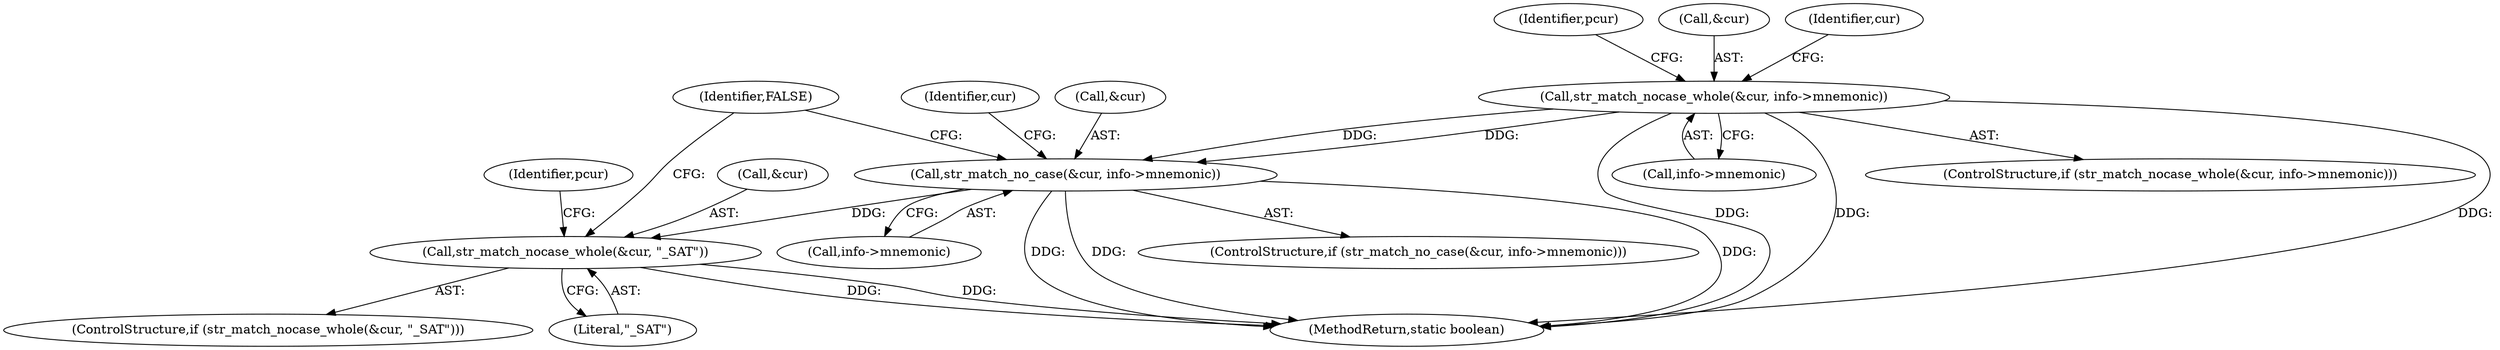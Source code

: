 digraph "0_virglrenderer_e534b51ca3c3cd25f3990589932a9ed711c59b27@pointer" {
"1002190" [label="(Call,str_match_nocase_whole(&cur, info->mnemonic))"];
"1002208" [label="(Call,str_match_no_case(&cur, info->mnemonic))"];
"1002216" [label="(Call,str_match_nocase_whole(&cur, \"_SAT\"))"];
"1002208" [label="(Call,str_match_no_case(&cur, info->mnemonic))"];
"1002199" [label="(Identifier,pcur)"];
"1002193" [label="(Call,info->mnemonic)"];
"1002232" [label="(Identifier,FALSE)"];
"1002191" [label="(Call,&cur)"];
"1002218" [label="(Identifier,cur)"];
"1004167" [label="(MethodReturn,static boolean)"];
"1002211" [label="(Call,info->mnemonic)"];
"1002215" [label="(ControlStructure,if (str_match_nocase_whole(&cur, \"_SAT\")))"];
"1002219" [label="(Literal,\"_SAT\")"];
"1002217" [label="(Call,&cur)"];
"1002207" [label="(ControlStructure,if (str_match_no_case(&cur, info->mnemonic)))"];
"1002209" [label="(Call,&cur)"];
"1002190" [label="(Call,str_match_nocase_whole(&cur, info->mnemonic))"];
"1002216" [label="(Call,str_match_nocase_whole(&cur, \"_SAT\"))"];
"1002210" [label="(Identifier,cur)"];
"1002223" [label="(Identifier,pcur)"];
"1002189" [label="(ControlStructure,if (str_match_nocase_whole(&cur, info->mnemonic)))"];
"1002190" -> "1002189"  [label="AST: "];
"1002190" -> "1002193"  [label="CFG: "];
"1002191" -> "1002190"  [label="AST: "];
"1002193" -> "1002190"  [label="AST: "];
"1002199" -> "1002190"  [label="CFG: "];
"1002210" -> "1002190"  [label="CFG: "];
"1002190" -> "1004167"  [label="DDG: "];
"1002190" -> "1004167"  [label="DDG: "];
"1002190" -> "1004167"  [label="DDG: "];
"1002190" -> "1002208"  [label="DDG: "];
"1002190" -> "1002208"  [label="DDG: "];
"1002208" -> "1002207"  [label="AST: "];
"1002208" -> "1002211"  [label="CFG: "];
"1002209" -> "1002208"  [label="AST: "];
"1002211" -> "1002208"  [label="AST: "];
"1002218" -> "1002208"  [label="CFG: "];
"1002232" -> "1002208"  [label="CFG: "];
"1002208" -> "1004167"  [label="DDG: "];
"1002208" -> "1004167"  [label="DDG: "];
"1002208" -> "1004167"  [label="DDG: "];
"1002208" -> "1002216"  [label="DDG: "];
"1002216" -> "1002215"  [label="AST: "];
"1002216" -> "1002219"  [label="CFG: "];
"1002217" -> "1002216"  [label="AST: "];
"1002219" -> "1002216"  [label="AST: "];
"1002223" -> "1002216"  [label="CFG: "];
"1002232" -> "1002216"  [label="CFG: "];
"1002216" -> "1004167"  [label="DDG: "];
"1002216" -> "1004167"  [label="DDG: "];
}
